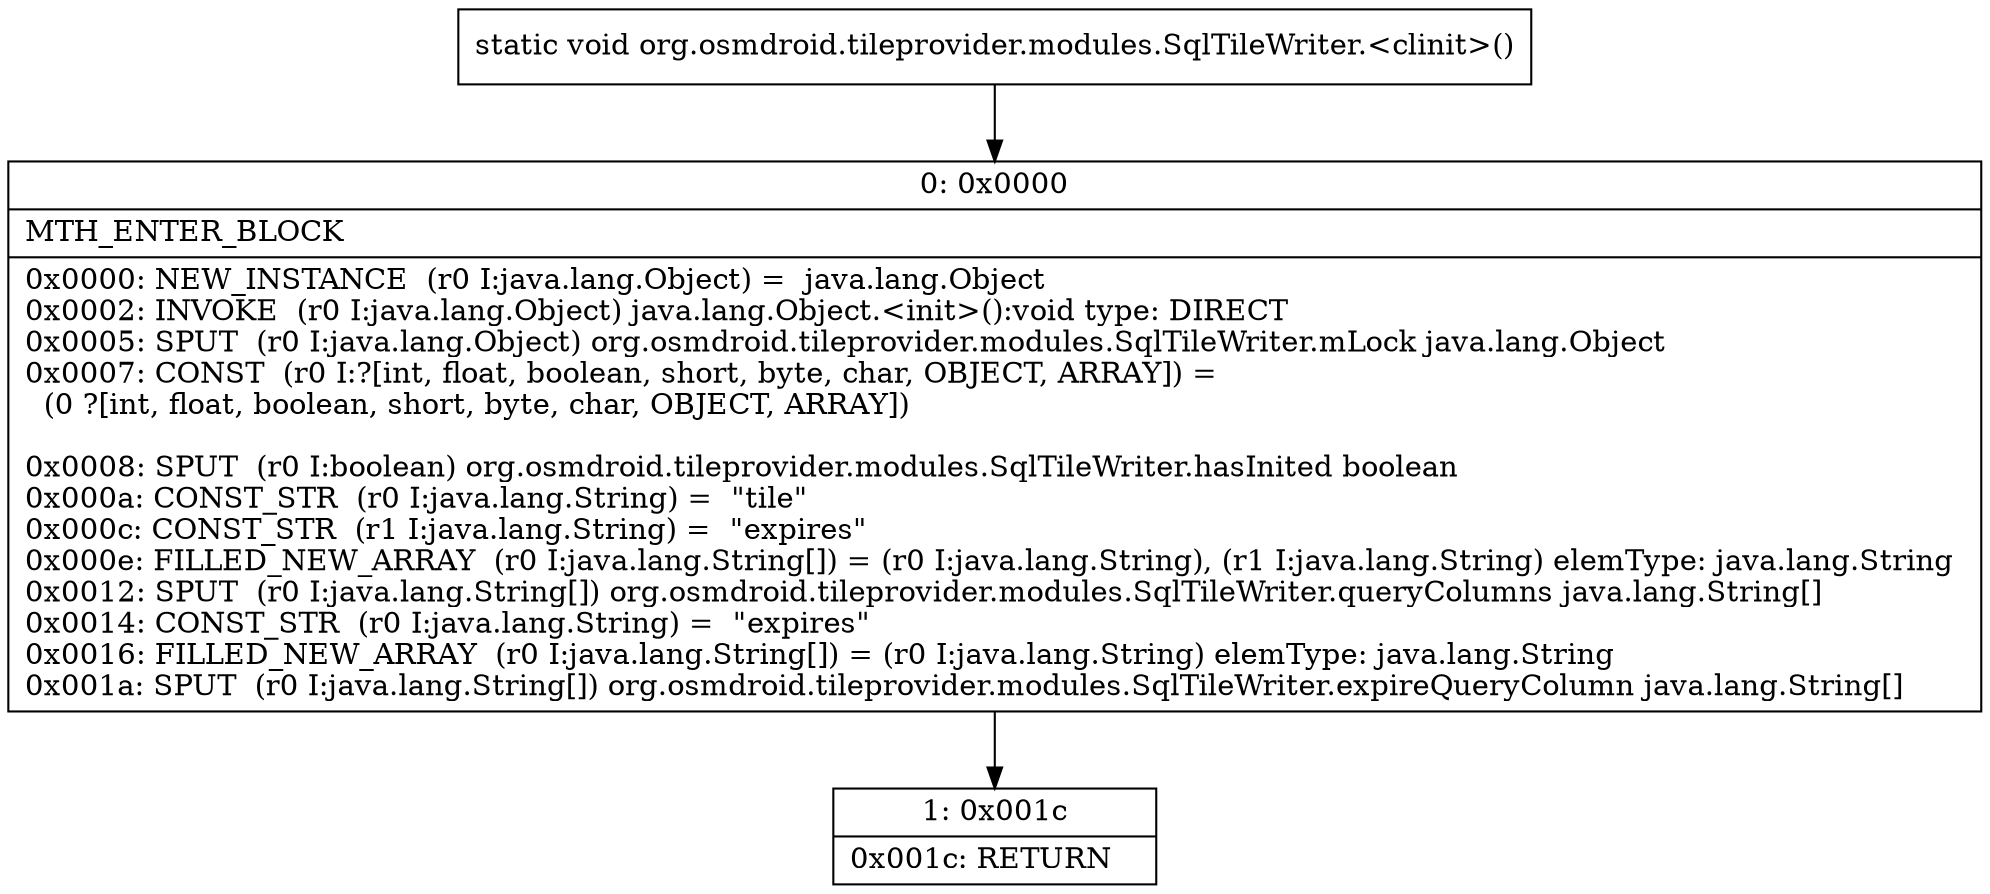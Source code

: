 digraph "CFG fororg.osmdroid.tileprovider.modules.SqlTileWriter.\<clinit\>()V" {
Node_0 [shape=record,label="{0\:\ 0x0000|MTH_ENTER_BLOCK\l|0x0000: NEW_INSTANCE  (r0 I:java.lang.Object) =  java.lang.Object \l0x0002: INVOKE  (r0 I:java.lang.Object) java.lang.Object.\<init\>():void type: DIRECT \l0x0005: SPUT  (r0 I:java.lang.Object) org.osmdroid.tileprovider.modules.SqlTileWriter.mLock java.lang.Object \l0x0007: CONST  (r0 I:?[int, float, boolean, short, byte, char, OBJECT, ARRAY]) = \l  (0 ?[int, float, boolean, short, byte, char, OBJECT, ARRAY])\l \l0x0008: SPUT  (r0 I:boolean) org.osmdroid.tileprovider.modules.SqlTileWriter.hasInited boolean \l0x000a: CONST_STR  (r0 I:java.lang.String) =  \"tile\" \l0x000c: CONST_STR  (r1 I:java.lang.String) =  \"expires\" \l0x000e: FILLED_NEW_ARRAY  (r0 I:java.lang.String[]) = (r0 I:java.lang.String), (r1 I:java.lang.String) elemType: java.lang.String \l0x0012: SPUT  (r0 I:java.lang.String[]) org.osmdroid.tileprovider.modules.SqlTileWriter.queryColumns java.lang.String[] \l0x0014: CONST_STR  (r0 I:java.lang.String) =  \"expires\" \l0x0016: FILLED_NEW_ARRAY  (r0 I:java.lang.String[]) = (r0 I:java.lang.String) elemType: java.lang.String \l0x001a: SPUT  (r0 I:java.lang.String[]) org.osmdroid.tileprovider.modules.SqlTileWriter.expireQueryColumn java.lang.String[] \l}"];
Node_1 [shape=record,label="{1\:\ 0x001c|0x001c: RETURN   \l}"];
MethodNode[shape=record,label="{static void org.osmdroid.tileprovider.modules.SqlTileWriter.\<clinit\>() }"];
MethodNode -> Node_0;
Node_0 -> Node_1;
}

